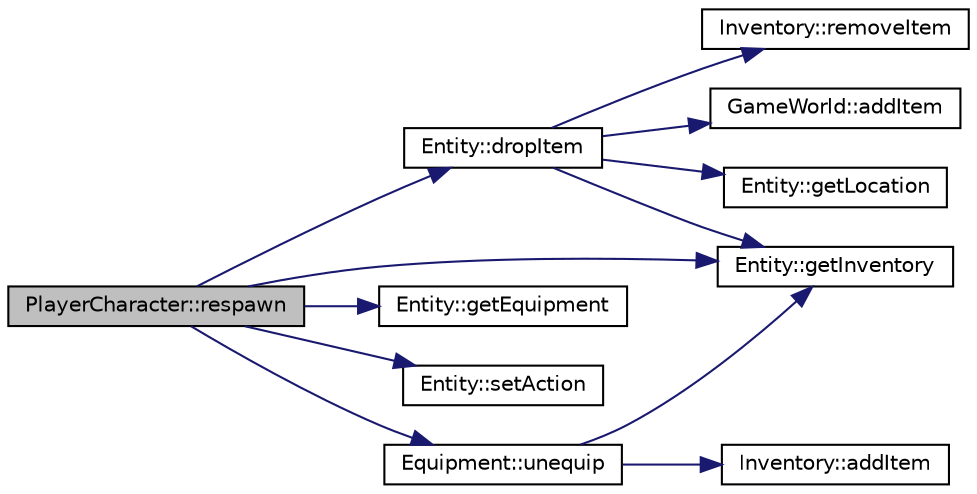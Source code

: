 digraph "PlayerCharacter::respawn"
{
 // LATEX_PDF_SIZE
  edge [fontname="Helvetica",fontsize="10",labelfontname="Helvetica",labelfontsize="10"];
  node [fontname="Helvetica",fontsize="10",shape=record];
  rankdir="LR";
  Node1 [label="PlayerCharacter::respawn",height=0.2,width=0.4,color="black", fillcolor="grey75", style="filled", fontcolor="black",tooltip="Function that drops player's items and sets an active RespawnAction. Called when player dies."];
  Node1 -> Node2 [color="midnightblue",fontsize="10",style="solid",fontname="Helvetica"];
  Node2 [label="Entity::dropItem",height=0.2,width=0.4,color="black", fillcolor="white", style="filled",URL="$classEntity.html#aa9a8dc7cd62a7f088230051d677750c1",tooltip="Drop an item."];
  Node2 -> Node3 [color="midnightblue",fontsize="10",style="solid",fontname="Helvetica"];
  Node3 [label="GameWorld::addItem",height=0.2,width=0.4,color="black", fillcolor="white", style="filled",URL="$classGameWorld.html#a75842f451773ce94e3a08473d785eeae",tooltip="Add item to the game world."];
  Node2 -> Node4 [color="midnightblue",fontsize="10",style="solid",fontname="Helvetica"];
  Node4 [label="Entity::getInventory",height=0.2,width=0.4,color="black", fillcolor="white", style="filled",URL="$classEntity.html#a1f1ef1b13908ffef9f2c4f2f455fdb71",tooltip="Get the Inventory object of this entity."];
  Node2 -> Node5 [color="midnightblue",fontsize="10",style="solid",fontname="Helvetica"];
  Node5 [label="Entity::getLocation",height=0.2,width=0.4,color="black", fillcolor="white", style="filled",URL="$classEntity.html#a5564e4c637a1e2826e2f4c04aefef265",tooltip="Get the current location of this entity."];
  Node2 -> Node6 [color="midnightblue",fontsize="10",style="solid",fontname="Helvetica"];
  Node6 [label="Inventory::removeItem",height=0.2,width=0.4,color="black", fillcolor="white", style="filled",URL="$classInventory.html#a3c71646f0161c3e0b96a73cbf804c8f6",tooltip="Removes item from the inventory."];
  Node1 -> Node7 [color="midnightblue",fontsize="10",style="solid",fontname="Helvetica"];
  Node7 [label="Entity::getEquipment",height=0.2,width=0.4,color="black", fillcolor="white", style="filled",URL="$classEntity.html#ac98d1f3267fa19476913d3744efba910",tooltip="Get the Equipment object of this entity."];
  Node1 -> Node4 [color="midnightblue",fontsize="10",style="solid",fontname="Helvetica"];
  Node1 -> Node8 [color="midnightblue",fontsize="10",style="solid",fontname="Helvetica"];
  Node8 [label="Entity::setAction",height=0.2,width=0.4,color="black", fillcolor="white", style="filled",URL="$classEntity.html#ae00ca26a951f822510d3d93e4c42dce3",tooltip="Set the current action to parameter action."];
  Node1 -> Node9 [color="midnightblue",fontsize="10",style="solid",fontname="Helvetica"];
  Node9 [label="Equipment::unequip",height=0.2,width=0.4,color="black", fillcolor="white", style="filled",URL="$classEquipment.html#a387a4ffde7aa0d0cf27612da45182cfe",tooltip="Unequip item from slot."];
  Node9 -> Node10 [color="midnightblue",fontsize="10",style="solid",fontname="Helvetica"];
  Node10 [label="Inventory::addItem",height=0.2,width=0.4,color="black", fillcolor="white", style="filled",URL="$classInventory.html#a9e1fad5a5f8ef1d2aec5ba9d86531d0d",tooltip="Adds item to the inventory."];
  Node9 -> Node4 [color="midnightblue",fontsize="10",style="solid",fontname="Helvetica"];
}
